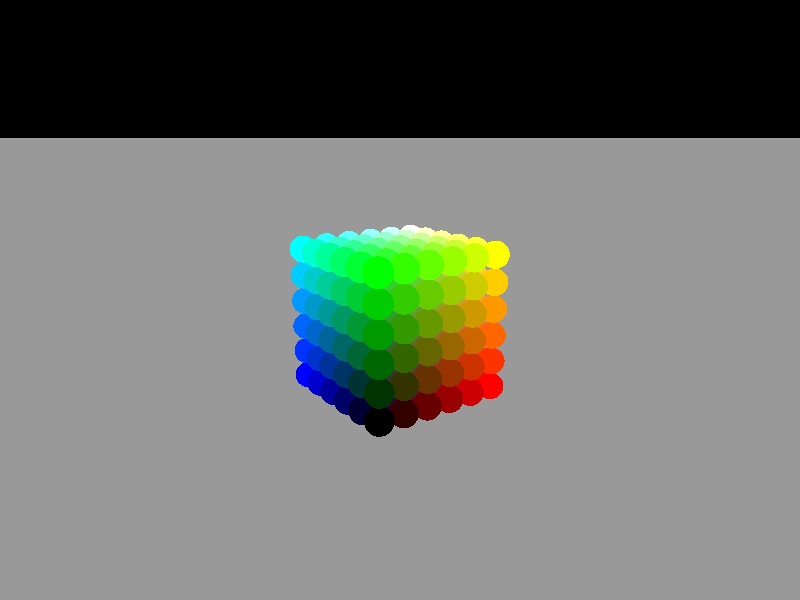 //--decares----------------------------------

#declare countX = 0;
#declare countY = 0;
#declare countZ = 0;
#declare colourR = 0;
#declare colourG = 0;
#declare colourB = 0;

//--objects----------------------------------

//generates cube of spheres
#while (countZ < 6)
  #while (countY < 6)
    #while (countX < 6)
      sphere {
        <countX, countY, countZ>, .5
        pigment {
          colour rgb <colourR, colourG, colourB>
        }
        finish {
          reflection .4
        }
      }  
      #declare colourR = colourR + .2;
      #declare countX = countX + 1;
    #end
    #declare colourR = 0;
    #declare countX = 0;
    #declare colourG = colourG + .2;
    #declare countY = countY + 1;
  #end 
  #declare colourG = 0;
  #declare countY = 0; 
  #declare colourB = colourB + .2;
  #declare countZ = countZ + 1;
#end
plane {
  y, -.5
  pigment {
    colour rgb <.6, .6, .6>
  }
  finish {
    reflection .7
  }
}

//--lights-----------------------------------

// create a regular point light source
light_source {
  0*x                  // light's position (translated below)
  color rgb <1,1,1>    // light's color
  translate <-20, 20, -20>
}

//--camera-----------------------------------

// perspective (default) camera
camera {
  location  <-10, 9, -15>
  look_at   <3, 3, 3>
  right     x*image_width/image_height
}
